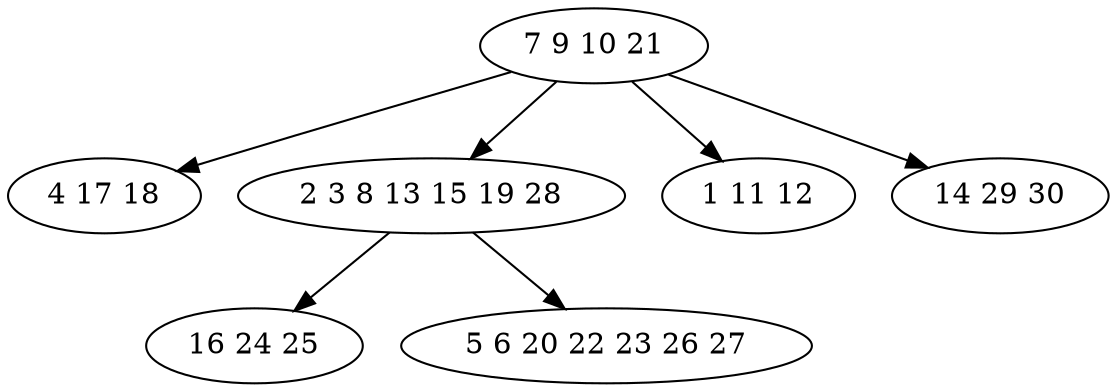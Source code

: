 digraph true_tree {
	"0" -> "1"
	"0" -> "2"
	"0" -> "3"
	"2" -> "4"
	"2" -> "5"
	"0" -> "6"
	"0" [label="7 9 10 21"];
	"1" [label="4 17 18"];
	"2" [label="2 3 8 13 15 19 28"];
	"3" [label="1 11 12"];
	"4" [label="16 24 25"];
	"5" [label="5 6 20 22 23 26 27"];
	"6" [label="14 29 30"];
}
